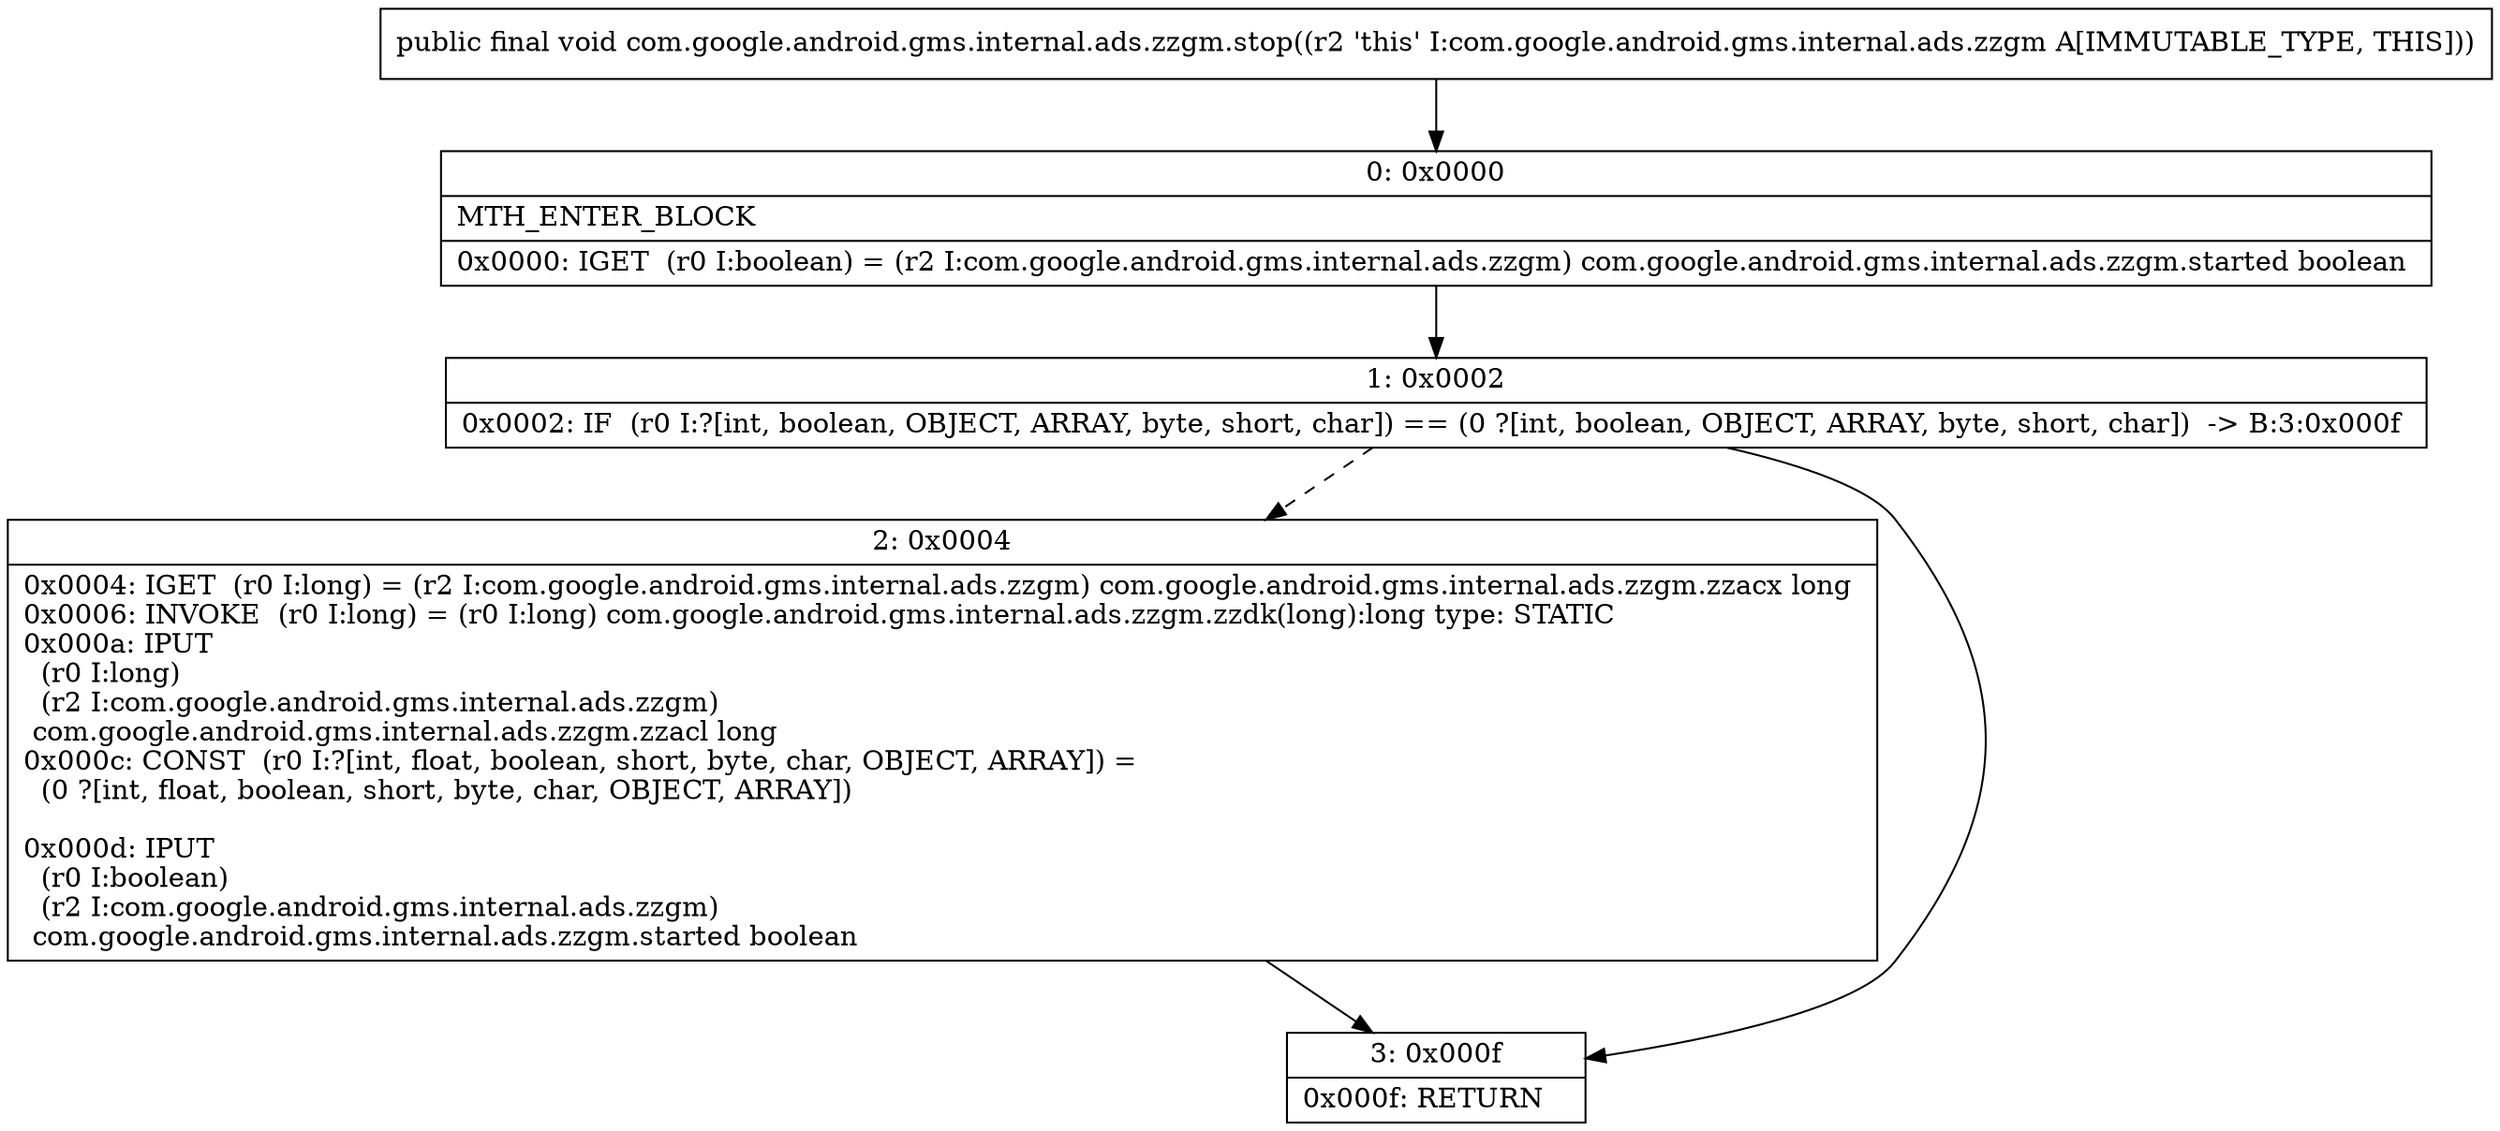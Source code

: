 digraph "CFG forcom.google.android.gms.internal.ads.zzgm.stop()V" {
Node_0 [shape=record,label="{0\:\ 0x0000|MTH_ENTER_BLOCK\l|0x0000: IGET  (r0 I:boolean) = (r2 I:com.google.android.gms.internal.ads.zzgm) com.google.android.gms.internal.ads.zzgm.started boolean \l}"];
Node_1 [shape=record,label="{1\:\ 0x0002|0x0002: IF  (r0 I:?[int, boolean, OBJECT, ARRAY, byte, short, char]) == (0 ?[int, boolean, OBJECT, ARRAY, byte, short, char])  \-\> B:3:0x000f \l}"];
Node_2 [shape=record,label="{2\:\ 0x0004|0x0004: IGET  (r0 I:long) = (r2 I:com.google.android.gms.internal.ads.zzgm) com.google.android.gms.internal.ads.zzgm.zzacx long \l0x0006: INVOKE  (r0 I:long) = (r0 I:long) com.google.android.gms.internal.ads.zzgm.zzdk(long):long type: STATIC \l0x000a: IPUT  \l  (r0 I:long)\l  (r2 I:com.google.android.gms.internal.ads.zzgm)\l com.google.android.gms.internal.ads.zzgm.zzacl long \l0x000c: CONST  (r0 I:?[int, float, boolean, short, byte, char, OBJECT, ARRAY]) = \l  (0 ?[int, float, boolean, short, byte, char, OBJECT, ARRAY])\l \l0x000d: IPUT  \l  (r0 I:boolean)\l  (r2 I:com.google.android.gms.internal.ads.zzgm)\l com.google.android.gms.internal.ads.zzgm.started boolean \l}"];
Node_3 [shape=record,label="{3\:\ 0x000f|0x000f: RETURN   \l}"];
MethodNode[shape=record,label="{public final void com.google.android.gms.internal.ads.zzgm.stop((r2 'this' I:com.google.android.gms.internal.ads.zzgm A[IMMUTABLE_TYPE, THIS])) }"];
MethodNode -> Node_0;
Node_0 -> Node_1;
Node_1 -> Node_2[style=dashed];
Node_1 -> Node_3;
Node_2 -> Node_3;
}

